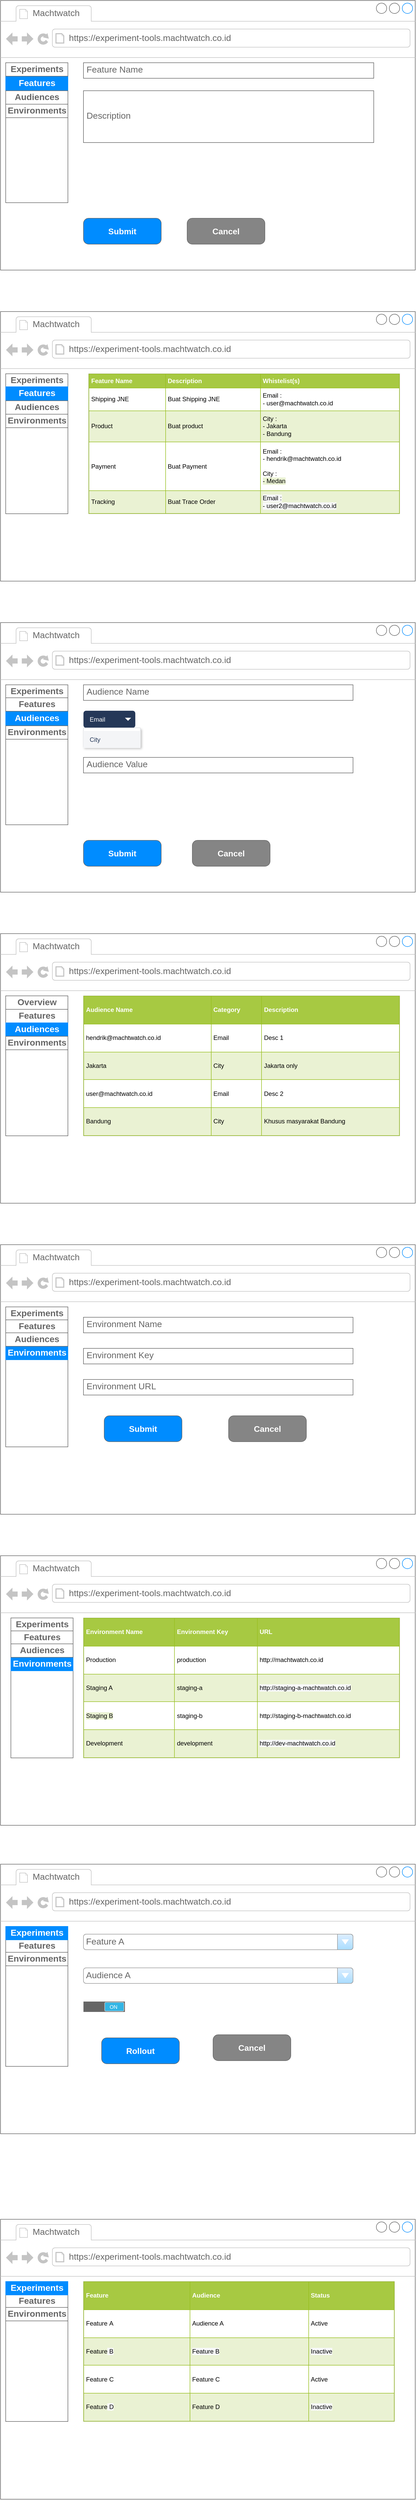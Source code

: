 <mxfile version="13.7.7" type="github">
  <diagram id="PQWDo7nC9QCLLltnluEH" name="Page-1">
    <mxGraphModel dx="1186" dy="645" grid="1" gridSize="10" guides="1" tooltips="1" connect="1" arrows="1" fold="1" page="1" pageScale="1" pageWidth="850" pageHeight="1100" math="0" shadow="0">
      <root>
        <mxCell id="0" />
        <mxCell id="1" parent="0" />
        <mxCell id="oOugs2KjSpueSudqjdDL-2" value="" style="strokeWidth=1;shadow=0;dashed=0;align=center;html=1;shape=mxgraph.mockup.containers.browserWindow;rSize=0;strokeColor=#666666;strokeColor2=#008cff;strokeColor3=#c4c4c4;mainText=,;recursiveResize=0;fillColor=#FFFFFF;" parent="1" vertex="1">
          <mxGeometry x="80" y="40" width="800" height="520" as="geometry" />
        </mxCell>
        <mxCell id="oOugs2KjSpueSudqjdDL-3" value="Machtwatch" style="strokeWidth=1;shadow=0;dashed=0;align=center;html=1;shape=mxgraph.mockup.containers.anchor;fontSize=17;fontColor=#666666;align=left;" parent="oOugs2KjSpueSudqjdDL-2" vertex="1">
          <mxGeometry x="60" y="12" width="110" height="26" as="geometry" />
        </mxCell>
        <mxCell id="oOugs2KjSpueSudqjdDL-4" value="https://experiment-tools.machtwatch.co.id" style="strokeWidth=1;shadow=0;dashed=0;align=center;html=1;shape=mxgraph.mockup.containers.anchor;rSize=0;fontSize=17;fontColor=#666666;align=left;" parent="oOugs2KjSpueSudqjdDL-2" vertex="1">
          <mxGeometry x="130" y="60" width="250" height="26" as="geometry" />
        </mxCell>
        <mxCell id="oOugs2KjSpueSudqjdDL-12" value="Feature Name" style="strokeWidth=1;shadow=0;dashed=0;align=center;html=1;shape=mxgraph.mockup.text.textBox;fontColor=#666666;align=left;fontSize=17;spacingLeft=4;spacingTop=-3;strokeColor=#666666;mainText=" parent="oOugs2KjSpueSudqjdDL-2" vertex="1">
          <mxGeometry x="160" y="120" width="560" height="30" as="geometry" />
        </mxCell>
        <mxCell id="oOugs2KjSpueSudqjdDL-13" value="" style="strokeWidth=1;shadow=0;dashed=0;align=center;html=1;shape=mxgraph.mockup.containers.rrect;rSize=0;strokeColor=#666666;" parent="oOugs2KjSpueSudqjdDL-2" vertex="1">
          <mxGeometry x="10" y="120" width="120" height="270" as="geometry" />
        </mxCell>
        <mxCell id="oOugs2KjSpueSudqjdDL-14" value="Overview" style="strokeColor=inherit;fillColor=inherit;gradientColor=inherit;strokeWidth=1;shadow=0;dashed=0;align=center;html=1;shape=mxgraph.mockup.containers.rrect;rSize=0;fontSize=17;fontColor=#666666;fontStyle=1;resizeWidth=1;" parent="oOugs2KjSpueSudqjdDL-13" vertex="1">
          <mxGeometry width="120" height="26" relative="1" as="geometry" />
        </mxCell>
        <mxCell id="oOugs2KjSpueSudqjdDL-15" value="Features" style="strokeColor=inherit;fillColor=inherit;gradientColor=inherit;strokeWidth=1;shadow=0;dashed=0;align=center;html=1;shape=mxgraph.mockup.containers.rrect;rSize=0;fontSize=17;fontColor=#666666;fontStyle=1;resizeWidth=1;" parent="oOugs2KjSpueSudqjdDL-13" vertex="1">
          <mxGeometry width="120" height="26" relative="1" as="geometry">
            <mxPoint y="26" as="offset" />
          </mxGeometry>
        </mxCell>
        <mxCell id="oOugs2KjSpueSudqjdDL-16" value="Audiences" style="strokeWidth=1;shadow=0;dashed=0;align=center;html=1;shape=mxgraph.mockup.containers.rrect;rSize=0;fontSize=17;fontColor=#ffffff;fontStyle=1;fillColor=#008cff;strokeColor=#008cff;resizeWidth=1;" parent="oOugs2KjSpueSudqjdDL-13" vertex="1">
          <mxGeometry width="120" height="26" relative="1" as="geometry">
            <mxPoint y="52" as="offset" />
          </mxGeometry>
        </mxCell>
        <mxCell id="oOugs2KjSpueSudqjdDL-17" value="" style="strokeColor=inherit;fillColor=inherit;gradientColor=inherit;strokeWidth=1;shadow=0;dashed=0;align=center;html=1;shape=mxgraph.mockup.containers.rrect;rSize=0;fontSize=17;fontColor=#666666;fontStyle=1;resizeWidth=1;" parent="oOugs2KjSpueSudqjdDL-13" vertex="1">
          <mxGeometry y="1" width="120" height="26" relative="1" as="geometry">
            <mxPoint y="-26" as="offset" />
          </mxGeometry>
        </mxCell>
        <mxCell id="oOugs2KjSpueSudqjdDL-18" value="" style="strokeWidth=1;shadow=0;dashed=0;align=center;html=1;shape=mxgraph.mockup.containers.rrect;rSize=0;strokeColor=#666666;" parent="oOugs2KjSpueSudqjdDL-13" vertex="1">
          <mxGeometry width="120" height="270" as="geometry" />
        </mxCell>
        <mxCell id="oOugs2KjSpueSudqjdDL-19" value="Experiments" style="strokeColor=inherit;fillColor=inherit;gradientColor=inherit;strokeWidth=1;shadow=0;dashed=0;align=center;html=1;shape=mxgraph.mockup.containers.rrect;rSize=0;fontSize=17;fontColor=#666666;fontStyle=1;resizeWidth=1;" parent="oOugs2KjSpueSudqjdDL-18" vertex="1">
          <mxGeometry width="120" height="26" relative="1" as="geometry" />
        </mxCell>
        <mxCell id="oOugs2KjSpueSudqjdDL-20" value="Audiences" style="strokeColor=inherit;fillColor=inherit;gradientColor=inherit;strokeWidth=1;shadow=0;dashed=0;align=center;html=1;shape=mxgraph.mockup.containers.rrect;rSize=0;fontSize=17;fontColor=#666666;fontStyle=1;resizeWidth=1;" parent="oOugs2KjSpueSudqjdDL-18" vertex="1">
          <mxGeometry width="120" height="26" relative="1" as="geometry">
            <mxPoint y="54" as="offset" />
          </mxGeometry>
        </mxCell>
        <mxCell id="oOugs2KjSpueSudqjdDL-21" value="Features" style="strokeWidth=1;shadow=0;dashed=0;align=center;html=1;shape=mxgraph.mockup.containers.rrect;rSize=0;fontSize=17;fontColor=#ffffff;fontStyle=1;fillColor=#008cff;strokeColor=#008cff;resizeWidth=1;" parent="oOugs2KjSpueSudqjdDL-18" vertex="1">
          <mxGeometry width="120" height="26" relative="1" as="geometry">
            <mxPoint y="27" as="offset" />
          </mxGeometry>
        </mxCell>
        <mxCell id="oOugs2KjSpueSudqjdDL-22" value="Environments" style="strokeColor=inherit;fillColor=inherit;gradientColor=inherit;strokeWidth=1;shadow=0;dashed=0;align=center;html=1;shape=mxgraph.mockup.containers.rrect;rSize=0;fontSize=17;fontColor=#666666;fontStyle=1;resizeWidth=1;" parent="oOugs2KjSpueSudqjdDL-18" vertex="1">
          <mxGeometry y="1" width="120" height="26" relative="1" as="geometry">
            <mxPoint y="-190" as="offset" />
          </mxGeometry>
        </mxCell>
        <mxCell id="oOugs2KjSpueSudqjdDL-26" value="Description" style="strokeWidth=1;shadow=0;dashed=0;align=center;html=1;shape=mxgraph.mockup.text.textBox;fontColor=#666666;align=left;fontSize=17;spacingLeft=4;spacingTop=-3;strokeColor=#666666;mainText=" parent="oOugs2KjSpueSudqjdDL-2" vertex="1">
          <mxGeometry x="160" y="174" width="560" height="100" as="geometry" />
        </mxCell>
        <mxCell id="oOugs2KjSpueSudqjdDL-31" value="" style="strokeWidth=1;shadow=0;dashed=0;align=center;html=1;shape=mxgraph.mockup.buttons.multiButton;fillColor=#008cff;strokeColor=#666666;mainText=;subText=;" parent="oOugs2KjSpueSudqjdDL-2" vertex="1">
          <mxGeometry x="160" y="420" width="150" height="50" as="geometry" />
        </mxCell>
        <mxCell id="oOugs2KjSpueSudqjdDL-32" value="Submit" style="strokeWidth=1;shadow=0;dashed=0;align=center;html=1;shape=mxgraph.mockup.anchor;fontSize=16;fontColor=#ffffff;fontStyle=1;whiteSpace=wrap;" parent="oOugs2KjSpueSudqjdDL-31" vertex="1">
          <mxGeometry width="150" height="50" as="geometry" />
        </mxCell>
        <mxCell id="oOugs2KjSpueSudqjdDL-34" value="" style="strokeWidth=1;shadow=0;dashed=0;align=center;html=1;shape=mxgraph.mockup.buttons.multiButton;fillColor=#858585;strokeColor=#666666;mainText=;subText=;" parent="oOugs2KjSpueSudqjdDL-2" vertex="1">
          <mxGeometry x="360" y="420" width="150" height="50" as="geometry" />
        </mxCell>
        <mxCell id="oOugs2KjSpueSudqjdDL-35" value="Cancel" style="strokeWidth=1;shadow=0;dashed=0;align=center;html=1;shape=mxgraph.mockup.anchor;fontSize=16;fontColor=#ffffff;fontStyle=1;whiteSpace=wrap;" parent="oOugs2KjSpueSudqjdDL-34" vertex="1">
          <mxGeometry width="150" height="50" as="geometry" />
        </mxCell>
        <mxCell id="obT5BtHzNgxtlvuNU1k0-1" value="" style="strokeWidth=1;shadow=0;dashed=0;align=center;html=1;shape=mxgraph.mockup.containers.browserWindow;rSize=0;strokeColor=#666666;strokeColor2=#008cff;strokeColor3=#c4c4c4;mainText=,;recursiveResize=0;fillColor=#FFFFFF;" parent="1" vertex="1">
          <mxGeometry x="80" y="1240" width="800" height="520" as="geometry" />
        </mxCell>
        <mxCell id="obT5BtHzNgxtlvuNU1k0-2" value="Machtwatch" style="strokeWidth=1;shadow=0;dashed=0;align=center;html=1;shape=mxgraph.mockup.containers.anchor;fontSize=17;fontColor=#666666;align=left;" parent="obT5BtHzNgxtlvuNU1k0-1" vertex="1">
          <mxGeometry x="60" y="12" width="110" height="26" as="geometry" />
        </mxCell>
        <mxCell id="obT5BtHzNgxtlvuNU1k0-3" value="https://experiment-tools.machtwatch.co.id" style="strokeWidth=1;shadow=0;dashed=0;align=center;html=1;shape=mxgraph.mockup.containers.anchor;rSize=0;fontSize=17;fontColor=#666666;align=left;" parent="obT5BtHzNgxtlvuNU1k0-1" vertex="1">
          <mxGeometry x="130" y="60" width="250" height="26" as="geometry" />
        </mxCell>
        <mxCell id="obT5BtHzNgxtlvuNU1k0-4" value="Audience Name" style="strokeWidth=1;shadow=0;dashed=0;align=center;html=1;shape=mxgraph.mockup.text.textBox;fontColor=#666666;align=left;fontSize=17;spacingLeft=4;spacingTop=-3;strokeColor=#666666;mainText=" parent="obT5BtHzNgxtlvuNU1k0-1" vertex="1">
          <mxGeometry x="160" y="120" width="520" height="30" as="geometry" />
        </mxCell>
        <mxCell id="obT5BtHzNgxtlvuNU1k0-5" value="" style="strokeWidth=1;shadow=0;dashed=0;align=center;html=1;shape=mxgraph.mockup.containers.rrect;rSize=0;strokeColor=#666666;" parent="obT5BtHzNgxtlvuNU1k0-1" vertex="1">
          <mxGeometry x="10" y="120" width="120" height="270" as="geometry" />
        </mxCell>
        <mxCell id="obT5BtHzNgxtlvuNU1k0-6" value="Overview" style="strokeColor=inherit;fillColor=inherit;gradientColor=inherit;strokeWidth=1;shadow=0;dashed=0;align=center;html=1;shape=mxgraph.mockup.containers.rrect;rSize=0;fontSize=17;fontColor=#666666;fontStyle=1;resizeWidth=1;" parent="obT5BtHzNgxtlvuNU1k0-5" vertex="1">
          <mxGeometry width="120.0" height="26" relative="1" as="geometry" />
        </mxCell>
        <mxCell id="obT5BtHzNgxtlvuNU1k0-7" value="Features" style="strokeColor=inherit;fillColor=inherit;gradientColor=inherit;strokeWidth=1;shadow=0;dashed=0;align=center;html=1;shape=mxgraph.mockup.containers.rrect;rSize=0;fontSize=17;fontColor=#666666;fontStyle=1;resizeWidth=1;" parent="obT5BtHzNgxtlvuNU1k0-5" vertex="1">
          <mxGeometry width="120.0" height="26" relative="1" as="geometry">
            <mxPoint y="26" as="offset" />
          </mxGeometry>
        </mxCell>
        <mxCell id="obT5BtHzNgxtlvuNU1k0-8" value="Audiences" style="strokeWidth=1;shadow=0;dashed=0;align=center;html=1;shape=mxgraph.mockup.containers.rrect;rSize=0;fontSize=17;fontColor=#ffffff;fontStyle=1;fillColor=#008cff;strokeColor=#008cff;resizeWidth=1;" parent="obT5BtHzNgxtlvuNU1k0-5" vertex="1">
          <mxGeometry width="120.0" height="26" relative="1" as="geometry">
            <mxPoint y="52" as="offset" />
          </mxGeometry>
        </mxCell>
        <mxCell id="obT5BtHzNgxtlvuNU1k0-9" value="" style="strokeColor=inherit;fillColor=inherit;gradientColor=inherit;strokeWidth=1;shadow=0;dashed=0;align=center;html=1;shape=mxgraph.mockup.containers.rrect;rSize=0;fontSize=17;fontColor=#666666;fontStyle=1;resizeWidth=1;" parent="obT5BtHzNgxtlvuNU1k0-5" vertex="1">
          <mxGeometry y="1" width="120.0" height="26" relative="1" as="geometry">
            <mxPoint y="-26" as="offset" />
          </mxGeometry>
        </mxCell>
        <mxCell id="obT5BtHzNgxtlvuNU1k0-10" value="" style="strokeWidth=1;shadow=0;dashed=0;align=center;html=1;shape=mxgraph.mockup.containers.rrect;rSize=0;strokeColor=#666666;" parent="obT5BtHzNgxtlvuNU1k0-5" vertex="1">
          <mxGeometry width="120.0" height="270" as="geometry" />
        </mxCell>
        <mxCell id="obT5BtHzNgxtlvuNU1k0-11" value="Experiments" style="strokeColor=inherit;fillColor=inherit;gradientColor=inherit;strokeWidth=1;shadow=0;dashed=0;align=center;html=1;shape=mxgraph.mockup.containers.rrect;rSize=0;fontSize=17;fontColor=#666666;fontStyle=1;resizeWidth=1;" parent="obT5BtHzNgxtlvuNU1k0-10" vertex="1">
          <mxGeometry width="120.0" height="26" relative="1" as="geometry" />
        </mxCell>
        <mxCell id="obT5BtHzNgxtlvuNU1k0-12" value="Features" style="strokeColor=inherit;fillColor=inherit;gradientColor=inherit;strokeWidth=1;shadow=0;dashed=0;align=center;html=1;shape=mxgraph.mockup.containers.rrect;rSize=0;fontSize=17;fontColor=#666666;fontStyle=1;resizeWidth=1;" parent="obT5BtHzNgxtlvuNU1k0-10" vertex="1">
          <mxGeometry width="120.0" height="26" relative="1" as="geometry">
            <mxPoint y="25" as="offset" />
          </mxGeometry>
        </mxCell>
        <mxCell id="obT5BtHzNgxtlvuNU1k0-13" value="Audiences" style="strokeWidth=1;shadow=0;dashed=0;align=center;html=1;shape=mxgraph.mockup.containers.rrect;rSize=0;fontSize=17;fontColor=#ffffff;fontStyle=1;fillColor=#008cff;strokeColor=#008cff;resizeWidth=1;" parent="obT5BtHzNgxtlvuNU1k0-10" vertex="1">
          <mxGeometry width="120.0" height="26" relative="1" as="geometry">
            <mxPoint y="52" as="offset" />
          </mxGeometry>
        </mxCell>
        <mxCell id="FoJ2_l7O5cr_eaEVLRB9-52" value="Environments" style="strokeColor=inherit;fillColor=inherit;gradientColor=inherit;strokeWidth=1;shadow=0;dashed=0;align=center;html=1;shape=mxgraph.mockup.containers.rrect;rSize=0;fontSize=17;fontColor=#666666;fontStyle=1;resizeWidth=1;" vertex="1" parent="obT5BtHzNgxtlvuNU1k0-10">
          <mxGeometry y="79" width="120" height="26" as="geometry" />
        </mxCell>
        <mxCell id="obT5BtHzNgxtlvuNU1k0-20" value="" style="strokeWidth=1;shadow=0;dashed=0;align=center;html=1;shape=mxgraph.mockup.buttons.multiButton;fillColor=#008cff;strokeColor=#666666;mainText=;subText=;" parent="obT5BtHzNgxtlvuNU1k0-1" vertex="1">
          <mxGeometry x="160" y="420" width="150" height="50" as="geometry" />
        </mxCell>
        <mxCell id="obT5BtHzNgxtlvuNU1k0-21" value="Submit" style="strokeWidth=1;shadow=0;dashed=0;align=center;html=1;shape=mxgraph.mockup.anchor;fontSize=16;fontColor=#ffffff;fontStyle=1;whiteSpace=wrap;" parent="obT5BtHzNgxtlvuNU1k0-20" vertex="1">
          <mxGeometry width="150" height="50" as="geometry" />
        </mxCell>
        <mxCell id="obT5BtHzNgxtlvuNU1k0-22" value="" style="strokeWidth=1;shadow=0;dashed=0;align=center;html=1;shape=mxgraph.mockup.buttons.multiButton;fillColor=#858585;strokeColor=#666666;mainText=;subText=;" parent="obT5BtHzNgxtlvuNU1k0-1" vertex="1">
          <mxGeometry x="370" y="420" width="150" height="50" as="geometry" />
        </mxCell>
        <mxCell id="obT5BtHzNgxtlvuNU1k0-23" value="Cancel" style="strokeWidth=1;shadow=0;dashed=0;align=center;html=1;shape=mxgraph.mockup.anchor;fontSize=16;fontColor=#ffffff;fontStyle=1;whiteSpace=wrap;" parent="obT5BtHzNgxtlvuNU1k0-22" vertex="1">
          <mxGeometry width="150" height="50" as="geometry" />
        </mxCell>
        <mxCell id="obT5BtHzNgxtlvuNU1k0-66" value="Email" style="rounded=1;fillColor=#253858;strokeColor=none;html=1;fontColor=#ffffff;align=left;fontSize=12;spacingLeft=10" parent="obT5BtHzNgxtlvuNU1k0-1" vertex="1">
          <mxGeometry x="160" y="170" width="100" height="33" as="geometry" />
        </mxCell>
        <mxCell id="obT5BtHzNgxtlvuNU1k0-67" value="" style="shape=triangle;direction=south;fillColor=#ffffff;strokeColor=none;html=1" parent="obT5BtHzNgxtlvuNU1k0-66" vertex="1">
          <mxGeometry x="1" y="0.5" width="12" height="6" relative="1" as="geometry">
            <mxPoint x="-20" y="-3" as="offset" />
          </mxGeometry>
        </mxCell>
        <mxCell id="obT5BtHzNgxtlvuNU1k0-68" value="" style="rounded=1;fillColor=#ffffff;strokeColor=#DFE1E5;shadow=1;html=1;arcSize=4" parent="obT5BtHzNgxtlvuNU1k0-1" vertex="1">
          <mxGeometry x="160" y="203" width="110" height="37" as="geometry" />
        </mxCell>
        <mxCell id="obT5BtHzNgxtlvuNU1k0-69" value="City" style="rounded=0;fillColor=#F4F5F7;strokeColor=none;shadow=0;html=1;align=left;fontSize=12;spacingLeft=10;fontColor=#253858;resizeWidth=1" parent="obT5BtHzNgxtlvuNU1k0-68" vertex="1">
          <mxGeometry width="110" height="33" relative="1" as="geometry">
            <mxPoint y="6" as="offset" />
          </mxGeometry>
        </mxCell>
        <mxCell id="FoJ2_l7O5cr_eaEVLRB9-184" value="Audience Value" style="strokeWidth=1;shadow=0;dashed=0;align=center;html=1;shape=mxgraph.mockup.text.textBox;fontColor=#666666;align=left;fontSize=17;spacingLeft=4;spacingTop=-3;strokeColor=#666666;mainText=" vertex="1" parent="obT5BtHzNgxtlvuNU1k0-1">
          <mxGeometry x="160" y="260" width="520" height="30" as="geometry" />
        </mxCell>
        <mxCell id="obT5BtHzNgxtlvuNU1k0-25" value="" style="strokeWidth=1;shadow=0;dashed=0;align=center;html=1;shape=mxgraph.mockup.containers.browserWindow;rSize=0;strokeColor=#666666;strokeColor2=#008cff;strokeColor3=#c4c4c4;mainText=,;recursiveResize=0;fillColor=#FFFFFF;" parent="1" vertex="1">
          <mxGeometry x="80" y="640" width="800" height="520" as="geometry" />
        </mxCell>
        <mxCell id="obT5BtHzNgxtlvuNU1k0-26" value="Machtwatch" style="strokeWidth=1;shadow=0;dashed=0;align=center;html=1;shape=mxgraph.mockup.containers.anchor;fontSize=17;fontColor=#666666;align=left;" parent="obT5BtHzNgxtlvuNU1k0-25" vertex="1">
          <mxGeometry x="60" y="12" width="110" height="26" as="geometry" />
        </mxCell>
        <mxCell id="obT5BtHzNgxtlvuNU1k0-27" value="https://experiment-tools.machtwatch.co.id" style="strokeWidth=1;shadow=0;dashed=0;align=center;html=1;shape=mxgraph.mockup.containers.anchor;rSize=0;fontSize=17;fontColor=#666666;align=left;" parent="obT5BtHzNgxtlvuNU1k0-25" vertex="1">
          <mxGeometry x="130" y="60" width="250" height="26" as="geometry" />
        </mxCell>
        <mxCell id="obT5BtHzNgxtlvuNU1k0-29" value="" style="strokeWidth=1;shadow=0;dashed=0;align=center;html=1;shape=mxgraph.mockup.containers.rrect;rSize=0;strokeColor=#666666;" parent="obT5BtHzNgxtlvuNU1k0-25" vertex="1">
          <mxGeometry x="10" y="120" width="120" height="270" as="geometry" />
        </mxCell>
        <mxCell id="obT5BtHzNgxtlvuNU1k0-30" value="Overview" style="strokeColor=inherit;fillColor=inherit;gradientColor=inherit;strokeWidth=1;shadow=0;dashed=0;align=center;html=1;shape=mxgraph.mockup.containers.rrect;rSize=0;fontSize=17;fontColor=#666666;fontStyle=1;resizeWidth=1;" parent="obT5BtHzNgxtlvuNU1k0-29" vertex="1">
          <mxGeometry width="120" height="26" relative="1" as="geometry" />
        </mxCell>
        <mxCell id="obT5BtHzNgxtlvuNU1k0-31" value="Features" style="strokeColor=inherit;fillColor=inherit;gradientColor=inherit;strokeWidth=1;shadow=0;dashed=0;align=center;html=1;shape=mxgraph.mockup.containers.rrect;rSize=0;fontSize=17;fontColor=#666666;fontStyle=1;resizeWidth=1;" parent="obT5BtHzNgxtlvuNU1k0-29" vertex="1">
          <mxGeometry width="120" height="26" relative="1" as="geometry">
            <mxPoint y="26" as="offset" />
          </mxGeometry>
        </mxCell>
        <mxCell id="obT5BtHzNgxtlvuNU1k0-32" value="Audiences" style="strokeWidth=1;shadow=0;dashed=0;align=center;html=1;shape=mxgraph.mockup.containers.rrect;rSize=0;fontSize=17;fontColor=#ffffff;fontStyle=1;fillColor=#008cff;strokeColor=#008cff;resizeWidth=1;" parent="obT5BtHzNgxtlvuNU1k0-29" vertex="1">
          <mxGeometry width="120" height="26" relative="1" as="geometry">
            <mxPoint y="52" as="offset" />
          </mxGeometry>
        </mxCell>
        <mxCell id="obT5BtHzNgxtlvuNU1k0-33" value="" style="strokeColor=inherit;fillColor=inherit;gradientColor=inherit;strokeWidth=1;shadow=0;dashed=0;align=center;html=1;shape=mxgraph.mockup.containers.rrect;rSize=0;fontSize=17;fontColor=#666666;fontStyle=1;resizeWidth=1;" parent="obT5BtHzNgxtlvuNU1k0-29" vertex="1">
          <mxGeometry y="1" width="120" height="26" relative="1" as="geometry">
            <mxPoint y="-26" as="offset" />
          </mxGeometry>
        </mxCell>
        <mxCell id="obT5BtHzNgxtlvuNU1k0-34" value="" style="strokeWidth=1;shadow=0;dashed=0;align=center;html=1;shape=mxgraph.mockup.containers.rrect;rSize=0;strokeColor=#666666;" parent="obT5BtHzNgxtlvuNU1k0-29" vertex="1">
          <mxGeometry width="120" height="270" as="geometry" />
        </mxCell>
        <mxCell id="obT5BtHzNgxtlvuNU1k0-35" value="Experiments" style="strokeColor=inherit;fillColor=inherit;gradientColor=inherit;strokeWidth=1;shadow=0;dashed=0;align=center;html=1;shape=mxgraph.mockup.containers.rrect;rSize=0;fontSize=17;fontColor=#666666;fontStyle=1;resizeWidth=1;" parent="obT5BtHzNgxtlvuNU1k0-34" vertex="1">
          <mxGeometry width="120" height="26" relative="1" as="geometry" />
        </mxCell>
        <mxCell id="obT5BtHzNgxtlvuNU1k0-36" value="Audiences" style="strokeColor=inherit;fillColor=inherit;gradientColor=inherit;strokeWidth=1;shadow=0;dashed=0;align=center;html=1;shape=mxgraph.mockup.containers.rrect;rSize=0;fontSize=17;fontColor=#666666;fontStyle=1;resizeWidth=1;" parent="obT5BtHzNgxtlvuNU1k0-34" vertex="1">
          <mxGeometry width="120" height="26" relative="1" as="geometry">
            <mxPoint y="52" as="offset" />
          </mxGeometry>
        </mxCell>
        <mxCell id="obT5BtHzNgxtlvuNU1k0-37" value="Features" style="strokeWidth=1;shadow=0;dashed=0;align=center;html=1;shape=mxgraph.mockup.containers.rrect;rSize=0;fontSize=17;fontColor=#ffffff;fontStyle=1;fillColor=#008cff;strokeColor=#008cff;resizeWidth=1;" parent="obT5BtHzNgxtlvuNU1k0-34" vertex="1">
          <mxGeometry width="120" height="26" relative="1" as="geometry">
            <mxPoint y="25" as="offset" />
          </mxGeometry>
        </mxCell>
        <mxCell id="FoJ2_l7O5cr_eaEVLRB9-21" value="Environments" style="strokeColor=inherit;fillColor=inherit;gradientColor=inherit;strokeWidth=1;shadow=0;dashed=0;align=center;html=1;shape=mxgraph.mockup.containers.rrect;rSize=0;fontSize=17;fontColor=#666666;fontStyle=1;resizeWidth=1;" vertex="1" parent="obT5BtHzNgxtlvuNU1k0-34">
          <mxGeometry y="78" width="120" height="26" as="geometry" />
        </mxCell>
        <mxCell id="obT5BtHzNgxtlvuNU1k0-49" value="&lt;table border=&quot;1&quot; width=&quot;100%&quot; cellpadding=&quot;4&quot; style=&quot;width: 100% ; height: 100% ; border-collapse: collapse&quot;&gt;&lt;tbody&gt;&lt;tr style=&quot;background-color: #a7c942 ; color: #ffffff ; border: 1px solid #98bf21&quot;&gt;&lt;th align=&quot;left&quot;&gt;Feature Name&lt;/th&gt;&lt;th align=&quot;left&quot;&gt;Description&lt;/th&gt;&lt;th align=&quot;left&quot;&gt;Whistelist(s)&amp;nbsp;&lt;/th&gt;&lt;/tr&gt;&lt;tr style=&quot;border: 1px solid #98bf21&quot;&gt;&lt;td&gt;Shipping JNE&lt;/td&gt;&lt;td&gt;Buat Shipping JNE&lt;/td&gt;&lt;td&gt;Email :&lt;br&gt;- user@machtwatch.co.id&lt;/td&gt;&lt;/tr&gt;&lt;tr style=&quot;background-color: #eaf2d3 ; border: 1px solid #98bf21&quot;&gt;&lt;td&gt;Product&lt;/td&gt;&lt;td&gt;Buat product&lt;/td&gt;&lt;td&gt;City :&lt;br&gt;- Jakarta&lt;br&gt;- Bandung&lt;/td&gt;&lt;/tr&gt;&lt;tr style=&quot;border: 1px solid #98bf21&quot;&gt;&lt;td&gt;Payment&lt;/td&gt;&lt;td&gt;Buat Payment&lt;/td&gt;&lt;td&gt;Email :&lt;br&gt;- hendrik@machtwatch.co.id&lt;br&gt;&lt;br&gt;City :&lt;br style=&quot;background-color: rgb(234 , 242 , 211)&quot;&gt;&lt;span style=&quot;background-color: rgb(234 , 242 , 211)&quot;&gt;- Medan&lt;/span&gt;&lt;br&gt;&lt;/td&gt;&lt;/tr&gt;&lt;tr style=&quot;background-color: #eaf2d3 ; border: 1px solid #98bf21&quot;&gt;&lt;td&gt;Tracking&lt;/td&gt;&lt;td&gt;Buat Trace Order&lt;/td&gt;&lt;td&gt;&lt;span style=&quot;background-color: rgb(248 , 249 , 250)&quot;&gt;Email :&lt;/span&gt;&lt;br style=&quot;background-color: rgb(248 , 249 , 250)&quot;&gt;&lt;span style=&quot;background-color: rgb(248 , 249 , 250)&quot;&gt;- user2@machtwatch.co.id&lt;/span&gt;&lt;br&gt;&lt;/td&gt;&lt;/tr&gt;&lt;/tbody&gt;&lt;/table&gt;" style="text;html=1;strokeColor=#c0c0c0;fillColor=#ffffff;overflow=fill;rounded=0;" parent="obT5BtHzNgxtlvuNU1k0-25" vertex="1">
          <mxGeometry x="170" y="120" width="600" height="270" as="geometry" />
        </mxCell>
        <mxCell id="obT5BtHzNgxtlvuNU1k0-51" value="" style="strokeWidth=1;shadow=0;dashed=0;align=center;html=1;shape=mxgraph.mockup.containers.browserWindow;rSize=0;strokeColor=#666666;strokeColor2=#008cff;strokeColor3=#c4c4c4;mainText=,;recursiveResize=0;fillColor=#FFFFFF;" parent="1" vertex="1">
          <mxGeometry x="80" y="1840" width="800" height="520" as="geometry" />
        </mxCell>
        <mxCell id="obT5BtHzNgxtlvuNU1k0-52" value="Machtwatch" style="strokeWidth=1;shadow=0;dashed=0;align=center;html=1;shape=mxgraph.mockup.containers.anchor;fontSize=17;fontColor=#666666;align=left;" parent="obT5BtHzNgxtlvuNU1k0-51" vertex="1">
          <mxGeometry x="60" y="12" width="110" height="26" as="geometry" />
        </mxCell>
        <mxCell id="obT5BtHzNgxtlvuNU1k0-53" value="https://experiment-tools.machtwatch.co.id" style="strokeWidth=1;shadow=0;dashed=0;align=center;html=1;shape=mxgraph.mockup.containers.anchor;rSize=0;fontSize=17;fontColor=#666666;align=left;" parent="obT5BtHzNgxtlvuNU1k0-51" vertex="1">
          <mxGeometry x="130" y="60" width="250" height="26" as="geometry" />
        </mxCell>
        <mxCell id="obT5BtHzNgxtlvuNU1k0-54" value="" style="strokeWidth=1;shadow=0;dashed=0;align=center;html=1;shape=mxgraph.mockup.containers.rrect;rSize=0;strokeColor=#666666;" parent="obT5BtHzNgxtlvuNU1k0-51" vertex="1">
          <mxGeometry x="10" y="120" width="120" height="270" as="geometry" />
        </mxCell>
        <mxCell id="obT5BtHzNgxtlvuNU1k0-55" value="Overview" style="strokeColor=inherit;fillColor=inherit;gradientColor=inherit;strokeWidth=1;shadow=0;dashed=0;align=center;html=1;shape=mxgraph.mockup.containers.rrect;rSize=0;fontSize=17;fontColor=#666666;fontStyle=1;resizeWidth=1;" parent="obT5BtHzNgxtlvuNU1k0-54" vertex="1">
          <mxGeometry width="120" height="26" relative="1" as="geometry" />
        </mxCell>
        <mxCell id="obT5BtHzNgxtlvuNU1k0-56" value="Features" style="strokeColor=inherit;fillColor=inherit;gradientColor=inherit;strokeWidth=1;shadow=0;dashed=0;align=center;html=1;shape=mxgraph.mockup.containers.rrect;rSize=0;fontSize=17;fontColor=#666666;fontStyle=1;resizeWidth=1;" parent="obT5BtHzNgxtlvuNU1k0-54" vertex="1">
          <mxGeometry width="120" height="26" relative="1" as="geometry">
            <mxPoint y="26" as="offset" />
          </mxGeometry>
        </mxCell>
        <mxCell id="obT5BtHzNgxtlvuNU1k0-57" value="Audiences" style="strokeWidth=1;shadow=0;dashed=0;align=center;html=1;shape=mxgraph.mockup.containers.rrect;rSize=0;fontSize=17;fontColor=#ffffff;fontStyle=1;fillColor=#008cff;strokeColor=#008cff;resizeWidth=1;" parent="obT5BtHzNgxtlvuNU1k0-54" vertex="1">
          <mxGeometry width="120" height="26" relative="1" as="geometry">
            <mxPoint y="52" as="offset" />
          </mxGeometry>
        </mxCell>
        <mxCell id="obT5BtHzNgxtlvuNU1k0-58" value="" style="strokeColor=inherit;fillColor=inherit;gradientColor=inherit;strokeWidth=1;shadow=0;dashed=0;align=center;html=1;shape=mxgraph.mockup.containers.rrect;rSize=0;fontSize=17;fontColor=#666666;fontStyle=1;resizeWidth=1;" parent="obT5BtHzNgxtlvuNU1k0-54" vertex="1">
          <mxGeometry y="1" width="120" height="26" relative="1" as="geometry">
            <mxPoint y="-26" as="offset" />
          </mxGeometry>
        </mxCell>
        <mxCell id="obT5BtHzNgxtlvuNU1k0-59" value="" style="strokeWidth=1;shadow=0;dashed=0;align=center;html=1;shape=mxgraph.mockup.containers.rrect;rSize=0;strokeColor=#666666;" parent="obT5BtHzNgxtlvuNU1k0-54" vertex="1">
          <mxGeometry width="120" height="270" as="geometry" />
        </mxCell>
        <mxCell id="obT5BtHzNgxtlvuNU1k0-60" value="Overview" style="strokeColor=inherit;fillColor=inherit;gradientColor=inherit;strokeWidth=1;shadow=0;dashed=0;align=center;html=1;shape=mxgraph.mockup.containers.rrect;rSize=0;fontSize=17;fontColor=#666666;fontStyle=1;resizeWidth=1;" parent="obT5BtHzNgxtlvuNU1k0-59" vertex="1">
          <mxGeometry width="120" height="26" relative="1" as="geometry" />
        </mxCell>
        <mxCell id="obT5BtHzNgxtlvuNU1k0-61" value="Features" style="strokeColor=inherit;fillColor=inherit;gradientColor=inherit;strokeWidth=1;shadow=0;dashed=0;align=center;html=1;shape=mxgraph.mockup.containers.rrect;rSize=0;fontSize=17;fontColor=#666666;fontStyle=1;resizeWidth=1;" parent="obT5BtHzNgxtlvuNU1k0-59" vertex="1">
          <mxGeometry width="120" height="26" relative="1" as="geometry">
            <mxPoint y="26" as="offset" />
          </mxGeometry>
        </mxCell>
        <mxCell id="obT5BtHzNgxtlvuNU1k0-62" value="Audiences" style="strokeWidth=1;shadow=0;dashed=0;align=center;html=1;shape=mxgraph.mockup.containers.rrect;rSize=0;fontSize=17;fontColor=#ffffff;fontStyle=1;fillColor=#008cff;strokeColor=#008cff;resizeWidth=1;" parent="obT5BtHzNgxtlvuNU1k0-59" vertex="1">
          <mxGeometry width="120" height="26" relative="1" as="geometry">
            <mxPoint y="52" as="offset" />
          </mxGeometry>
        </mxCell>
        <mxCell id="obT5BtHzNgxtlvuNU1k0-63" value="Environments" style="strokeColor=inherit;fillColor=inherit;gradientColor=inherit;strokeWidth=1;shadow=0;dashed=0;align=center;html=1;shape=mxgraph.mockup.containers.rrect;rSize=0;fontSize=17;fontColor=#666666;fontStyle=1;resizeWidth=1;" parent="obT5BtHzNgxtlvuNU1k0-59" vertex="1">
          <mxGeometry y="1" width="120" height="26" relative="1" as="geometry">
            <mxPoint y="-192" as="offset" />
          </mxGeometry>
        </mxCell>
        <mxCell id="obT5BtHzNgxtlvuNU1k0-64" value="&lt;table border=&quot;1&quot; width=&quot;100%&quot; cellpadding=&quot;4&quot; style=&quot;width: 100% ; height: 100% ; border-collapse: collapse&quot;&gt;&lt;tbody&gt;&lt;tr style=&quot;background-color: #a7c942 ; color: #ffffff ; border: 1px solid #98bf21&quot;&gt;&lt;th align=&quot;left&quot;&gt;Audience Name&lt;/th&gt;&lt;th align=&quot;left&quot;&gt;Category&lt;/th&gt;&lt;th align=&quot;left&quot;&gt;Description&amp;nbsp;&lt;/th&gt;&lt;/tr&gt;&lt;tr style=&quot;border: 1px solid #98bf21&quot;&gt;&lt;td&gt;hendrik@machtwatch.co.id&lt;/td&gt;&lt;td&gt;Email&lt;/td&gt;&lt;td&gt;Desc 1&lt;/td&gt;&lt;/tr&gt;&lt;tr style=&quot;background-color: #eaf2d3 ; border: 1px solid #98bf21&quot;&gt;&lt;td&gt;Jakarta&lt;/td&gt;&lt;td&gt;City&lt;/td&gt;&lt;td&gt;Jakarta only&lt;/td&gt;&lt;/tr&gt;&lt;tr style=&quot;border: 1px solid #98bf21&quot;&gt;&lt;td&gt;user@machtwatch.co.id&lt;br&gt;&lt;/td&gt;&lt;td&gt;Email&lt;/td&gt;&lt;td&gt;Desc 2&lt;/td&gt;&lt;/tr&gt;&lt;tr style=&quot;background-color: #eaf2d3 ; border: 1px solid #98bf21&quot;&gt;&lt;td&gt;Bandung&lt;/td&gt;&lt;td&gt;City&lt;/td&gt;&lt;td&gt;Khusus masyarakat Bandung&lt;/td&gt;&lt;/tr&gt;&lt;/tbody&gt;&lt;/table&gt;" style="text;html=1;strokeColor=#c0c0c0;fillColor=#ffffff;overflow=fill;rounded=0;" parent="obT5BtHzNgxtlvuNU1k0-51" vertex="1">
          <mxGeometry x="160" y="120" width="610" height="270" as="geometry" />
        </mxCell>
        <mxCell id="FoJ2_l7O5cr_eaEVLRB9-53" value="" style="strokeWidth=1;shadow=0;dashed=0;align=center;html=1;shape=mxgraph.mockup.containers.browserWindow;rSize=0;strokeColor=#666666;strokeColor2=#008cff;strokeColor3=#c4c4c4;mainText=,;recursiveResize=0;fillColor=#FFFFFF;" vertex="1" parent="1">
          <mxGeometry x="80" y="2440" width="800" height="520" as="geometry" />
        </mxCell>
        <mxCell id="FoJ2_l7O5cr_eaEVLRB9-54" value="Machtwatch" style="strokeWidth=1;shadow=0;dashed=0;align=center;html=1;shape=mxgraph.mockup.containers.anchor;fontSize=17;fontColor=#666666;align=left;" vertex="1" parent="FoJ2_l7O5cr_eaEVLRB9-53">
          <mxGeometry x="60" y="12" width="110" height="26" as="geometry" />
        </mxCell>
        <mxCell id="FoJ2_l7O5cr_eaEVLRB9-55" value="https://experiment-tools.machtwatch.co.id" style="strokeWidth=1;shadow=0;dashed=0;align=center;html=1;shape=mxgraph.mockup.containers.anchor;rSize=0;fontSize=17;fontColor=#666666;align=left;" vertex="1" parent="FoJ2_l7O5cr_eaEVLRB9-53">
          <mxGeometry x="130" y="60" width="250" height="26" as="geometry" />
        </mxCell>
        <mxCell id="FoJ2_l7O5cr_eaEVLRB9-56" value="Environment Name" style="strokeWidth=1;shadow=0;dashed=0;align=center;html=1;shape=mxgraph.mockup.text.textBox;fontColor=#666666;align=left;fontSize=17;spacingLeft=4;spacingTop=-3;strokeColor=#666666;mainText=" vertex="1" parent="FoJ2_l7O5cr_eaEVLRB9-53">
          <mxGeometry x="160" y="140" width="520" height="30" as="geometry" />
        </mxCell>
        <mxCell id="FoJ2_l7O5cr_eaEVLRB9-57" value="" style="strokeWidth=1;shadow=0;dashed=0;align=center;html=1;shape=mxgraph.mockup.containers.rrect;rSize=0;strokeColor=#666666;" vertex="1" parent="FoJ2_l7O5cr_eaEVLRB9-53">
          <mxGeometry x="10" y="120" width="120" height="270" as="geometry" />
        </mxCell>
        <mxCell id="FoJ2_l7O5cr_eaEVLRB9-58" value="Overview" style="strokeColor=inherit;fillColor=inherit;gradientColor=inherit;strokeWidth=1;shadow=0;dashed=0;align=center;html=1;shape=mxgraph.mockup.containers.rrect;rSize=0;fontSize=17;fontColor=#666666;fontStyle=1;resizeWidth=1;" vertex="1" parent="FoJ2_l7O5cr_eaEVLRB9-57">
          <mxGeometry width="120.0" height="26" relative="1" as="geometry" />
        </mxCell>
        <mxCell id="FoJ2_l7O5cr_eaEVLRB9-59" value="Features" style="strokeColor=inherit;fillColor=inherit;gradientColor=inherit;strokeWidth=1;shadow=0;dashed=0;align=center;html=1;shape=mxgraph.mockup.containers.rrect;rSize=0;fontSize=17;fontColor=#666666;fontStyle=1;resizeWidth=1;" vertex="1" parent="FoJ2_l7O5cr_eaEVLRB9-57">
          <mxGeometry width="120.0" height="26" relative="1" as="geometry">
            <mxPoint y="26" as="offset" />
          </mxGeometry>
        </mxCell>
        <mxCell id="FoJ2_l7O5cr_eaEVLRB9-60" value="Audiences" style="strokeWidth=1;shadow=0;dashed=0;align=center;html=1;shape=mxgraph.mockup.containers.rrect;rSize=0;fontSize=17;fontColor=#ffffff;fontStyle=1;fillColor=#008cff;strokeColor=#008cff;resizeWidth=1;" vertex="1" parent="FoJ2_l7O5cr_eaEVLRB9-57">
          <mxGeometry width="120.0" height="26" relative="1" as="geometry">
            <mxPoint y="52" as="offset" />
          </mxGeometry>
        </mxCell>
        <mxCell id="FoJ2_l7O5cr_eaEVLRB9-61" value="" style="strokeColor=inherit;fillColor=inherit;gradientColor=inherit;strokeWidth=1;shadow=0;dashed=0;align=center;html=1;shape=mxgraph.mockup.containers.rrect;rSize=0;fontSize=17;fontColor=#666666;fontStyle=1;resizeWidth=1;" vertex="1" parent="FoJ2_l7O5cr_eaEVLRB9-57">
          <mxGeometry y="1" width="120.0" height="26" relative="1" as="geometry">
            <mxPoint y="-26" as="offset" />
          </mxGeometry>
        </mxCell>
        <mxCell id="FoJ2_l7O5cr_eaEVLRB9-62" value="" style="strokeWidth=1;shadow=0;dashed=0;align=center;html=1;shape=mxgraph.mockup.containers.rrect;rSize=0;strokeColor=#666666;" vertex="1" parent="FoJ2_l7O5cr_eaEVLRB9-57">
          <mxGeometry width="120.0" height="270" as="geometry" />
        </mxCell>
        <mxCell id="FoJ2_l7O5cr_eaEVLRB9-63" value="Experiments" style="strokeColor=inherit;fillColor=inherit;gradientColor=inherit;strokeWidth=1;shadow=0;dashed=0;align=center;html=1;shape=mxgraph.mockup.containers.rrect;rSize=0;fontSize=17;fontColor=#666666;fontStyle=1;resizeWidth=1;" vertex="1" parent="FoJ2_l7O5cr_eaEVLRB9-62">
          <mxGeometry width="120.0" height="26" relative="1" as="geometry" />
        </mxCell>
        <mxCell id="FoJ2_l7O5cr_eaEVLRB9-64" value="Features" style="strokeColor=inherit;fillColor=inherit;gradientColor=inherit;strokeWidth=1;shadow=0;dashed=0;align=center;html=1;shape=mxgraph.mockup.containers.rrect;rSize=0;fontSize=17;fontColor=#666666;fontStyle=1;resizeWidth=1;" vertex="1" parent="FoJ2_l7O5cr_eaEVLRB9-62">
          <mxGeometry width="120.0" height="26" relative="1" as="geometry">
            <mxPoint y="25" as="offset" />
          </mxGeometry>
        </mxCell>
        <mxCell id="FoJ2_l7O5cr_eaEVLRB9-65" value="Environments" style="strokeWidth=1;shadow=0;dashed=0;align=center;html=1;shape=mxgraph.mockup.containers.rrect;rSize=0;fontSize=17;fontColor=#ffffff;fontStyle=1;fillColor=#008cff;strokeColor=#008cff;resizeWidth=1;" vertex="1" parent="FoJ2_l7O5cr_eaEVLRB9-62">
          <mxGeometry width="120.0" height="26" relative="1" as="geometry">
            <mxPoint y="76" as="offset" />
          </mxGeometry>
        </mxCell>
        <mxCell id="FoJ2_l7O5cr_eaEVLRB9-66" value="Audiences" style="strokeColor=inherit;fillColor=inherit;gradientColor=inherit;strokeWidth=1;shadow=0;dashed=0;align=center;html=1;shape=mxgraph.mockup.containers.rrect;rSize=0;fontSize=17;fontColor=#666666;fontStyle=1;resizeWidth=1;" vertex="1" parent="FoJ2_l7O5cr_eaEVLRB9-62">
          <mxGeometry y="50" width="120" height="26" as="geometry" />
        </mxCell>
        <mxCell id="FoJ2_l7O5cr_eaEVLRB9-68" value="" style="strokeWidth=1;shadow=0;dashed=0;align=center;html=1;shape=mxgraph.mockup.buttons.multiButton;fillColor=#008cff;strokeColor=#666666;mainText=;subText=;" vertex="1" parent="FoJ2_l7O5cr_eaEVLRB9-53">
          <mxGeometry x="200" y="330" width="150" height="50" as="geometry" />
        </mxCell>
        <mxCell id="FoJ2_l7O5cr_eaEVLRB9-69" value="Submit" style="strokeWidth=1;shadow=0;dashed=0;align=center;html=1;shape=mxgraph.mockup.anchor;fontSize=16;fontColor=#ffffff;fontStyle=1;whiteSpace=wrap;" vertex="1" parent="FoJ2_l7O5cr_eaEVLRB9-68">
          <mxGeometry width="150" height="50" as="geometry" />
        </mxCell>
        <mxCell id="FoJ2_l7O5cr_eaEVLRB9-70" value="" style="strokeWidth=1;shadow=0;dashed=0;align=center;html=1;shape=mxgraph.mockup.buttons.multiButton;fillColor=#858585;strokeColor=#666666;mainText=;subText=;" vertex="1" parent="FoJ2_l7O5cr_eaEVLRB9-53">
          <mxGeometry x="440" y="330" width="150" height="50" as="geometry" />
        </mxCell>
        <mxCell id="FoJ2_l7O5cr_eaEVLRB9-71" value="Cancel" style="strokeWidth=1;shadow=0;dashed=0;align=center;html=1;shape=mxgraph.mockup.anchor;fontSize=16;fontColor=#ffffff;fontStyle=1;whiteSpace=wrap;" vertex="1" parent="FoJ2_l7O5cr_eaEVLRB9-70">
          <mxGeometry width="150" height="50" as="geometry" />
        </mxCell>
        <mxCell id="FoJ2_l7O5cr_eaEVLRB9-76" value="Environment Key" style="strokeWidth=1;shadow=0;dashed=0;align=center;html=1;shape=mxgraph.mockup.text.textBox;fontColor=#666666;align=left;fontSize=17;spacingLeft=4;spacingTop=-3;strokeColor=#666666;mainText=" vertex="1" parent="FoJ2_l7O5cr_eaEVLRB9-53">
          <mxGeometry x="160" y="200" width="520" height="30" as="geometry" />
        </mxCell>
        <mxCell id="FoJ2_l7O5cr_eaEVLRB9-77" value="Environment URL" style="strokeWidth=1;shadow=0;dashed=0;align=center;html=1;shape=mxgraph.mockup.text.textBox;fontColor=#666666;align=left;fontSize=17;spacingLeft=4;spacingTop=-3;strokeColor=#666666;mainText=" vertex="1" parent="FoJ2_l7O5cr_eaEVLRB9-53">
          <mxGeometry x="160" y="260" width="520" height="30" as="geometry" />
        </mxCell>
        <mxCell id="FoJ2_l7O5cr_eaEVLRB9-78" value="" style="strokeWidth=1;shadow=0;dashed=0;align=center;html=1;shape=mxgraph.mockup.containers.browserWindow;rSize=0;strokeColor=#666666;strokeColor2=#008cff;strokeColor3=#c4c4c4;mainText=,;recursiveResize=0;fillColor=#FFFFFF;" vertex="1" parent="1">
          <mxGeometry x="80" y="3040" width="800" height="520" as="geometry" />
        </mxCell>
        <mxCell id="FoJ2_l7O5cr_eaEVLRB9-79" value="Machtwatch" style="strokeWidth=1;shadow=0;dashed=0;align=center;html=1;shape=mxgraph.mockup.containers.anchor;fontSize=17;fontColor=#666666;align=left;" vertex="1" parent="FoJ2_l7O5cr_eaEVLRB9-78">
          <mxGeometry x="60" y="12" width="110" height="26" as="geometry" />
        </mxCell>
        <mxCell id="FoJ2_l7O5cr_eaEVLRB9-80" value="https://experiment-tools.machtwatch.co.id" style="strokeWidth=1;shadow=0;dashed=0;align=center;html=1;shape=mxgraph.mockup.containers.anchor;rSize=0;fontSize=17;fontColor=#666666;align=left;" vertex="1" parent="FoJ2_l7O5cr_eaEVLRB9-78">
          <mxGeometry x="130" y="60" width="250" height="26" as="geometry" />
        </mxCell>
        <mxCell id="FoJ2_l7O5cr_eaEVLRB9-91" value="&lt;table border=&quot;1&quot; width=&quot;100%&quot; cellpadding=&quot;4&quot; style=&quot;width: 100% ; height: 100% ; border-collapse: collapse&quot;&gt;&lt;tbody&gt;&lt;tr style=&quot;background-color: #a7c942 ; color: #ffffff ; border: 1px solid #98bf21&quot;&gt;&lt;th align=&quot;left&quot;&gt;Environment Name&lt;/th&gt;&lt;th align=&quot;left&quot;&gt;Environment Key&lt;/th&gt;&lt;th align=&quot;left&quot;&gt;URL&amp;nbsp;&lt;/th&gt;&lt;/tr&gt;&lt;tr style=&quot;border: 1px solid #98bf21&quot;&gt;&lt;td&gt;Production&lt;/td&gt;&lt;td&gt;production&lt;/td&gt;&lt;td&gt;http://machtwatch.co.id&lt;/td&gt;&lt;/tr&gt;&lt;tr style=&quot;background-color: #eaf2d3 ; border: 1px solid #98bf21&quot;&gt;&lt;td&gt;Staging A&lt;/td&gt;&lt;td&gt;staging-a&lt;/td&gt;&lt;td&gt;&lt;span style=&quot;background-color: rgb(248 , 249 , 250)&quot;&gt;http://staging-a-machtwatch.co.id&lt;/span&gt;&lt;br&gt;&lt;/td&gt;&lt;/tr&gt;&lt;tr style=&quot;border: 1px solid #98bf21&quot;&gt;&lt;td&gt;&lt;span style=&quot;background-color: rgb(234 , 242 , 211)&quot;&gt;Staging B&lt;/span&gt;&lt;br&gt;&lt;/td&gt;&lt;td&gt;staging-b&lt;/td&gt;&lt;td&gt;http://staging-b-machtwatch.co.id&lt;br&gt;&lt;/td&gt;&lt;/tr&gt;&lt;tr style=&quot;background-color: #eaf2d3 ; border: 1px solid #98bf21&quot;&gt;&lt;td&gt;Development&lt;/td&gt;&lt;td&gt;development&lt;/td&gt;&lt;td&gt;&lt;span style=&quot;background-color: rgb(248 , 249 , 250)&quot;&gt;http://dev-machtwatch.co.id&lt;/span&gt;&lt;br&gt;&lt;/td&gt;&lt;/tr&gt;&lt;/tbody&gt;&lt;/table&gt;" style="text;html=1;strokeColor=#c0c0c0;fillColor=#ffffff;overflow=fill;rounded=0;" vertex="1" parent="FoJ2_l7O5cr_eaEVLRB9-78">
          <mxGeometry x="160" y="120" width="610" height="270" as="geometry" />
        </mxCell>
        <mxCell id="FoJ2_l7O5cr_eaEVLRB9-92" value="" style="strokeWidth=1;shadow=0;dashed=0;align=center;html=1;shape=mxgraph.mockup.containers.rrect;rSize=0;strokeColor=#666666;" vertex="1" parent="FoJ2_l7O5cr_eaEVLRB9-78">
          <mxGeometry x="20" y="120" width="120" height="270" as="geometry" />
        </mxCell>
        <mxCell id="FoJ2_l7O5cr_eaEVLRB9-93" value="Overview" style="strokeColor=inherit;fillColor=inherit;gradientColor=inherit;strokeWidth=1;shadow=0;dashed=0;align=center;html=1;shape=mxgraph.mockup.containers.rrect;rSize=0;fontSize=17;fontColor=#666666;fontStyle=1;resizeWidth=1;" vertex="1" parent="FoJ2_l7O5cr_eaEVLRB9-92">
          <mxGeometry width="120.0" height="26" relative="1" as="geometry" />
        </mxCell>
        <mxCell id="FoJ2_l7O5cr_eaEVLRB9-94" value="Features" style="strokeColor=inherit;fillColor=inherit;gradientColor=inherit;strokeWidth=1;shadow=0;dashed=0;align=center;html=1;shape=mxgraph.mockup.containers.rrect;rSize=0;fontSize=17;fontColor=#666666;fontStyle=1;resizeWidth=1;" vertex="1" parent="FoJ2_l7O5cr_eaEVLRB9-92">
          <mxGeometry width="120.0" height="26" relative="1" as="geometry">
            <mxPoint y="26" as="offset" />
          </mxGeometry>
        </mxCell>
        <mxCell id="FoJ2_l7O5cr_eaEVLRB9-95" value="Audiences" style="strokeWidth=1;shadow=0;dashed=0;align=center;html=1;shape=mxgraph.mockup.containers.rrect;rSize=0;fontSize=17;fontColor=#ffffff;fontStyle=1;fillColor=#008cff;strokeColor=#008cff;resizeWidth=1;" vertex="1" parent="FoJ2_l7O5cr_eaEVLRB9-92">
          <mxGeometry width="120.0" height="26" relative="1" as="geometry">
            <mxPoint y="52" as="offset" />
          </mxGeometry>
        </mxCell>
        <mxCell id="FoJ2_l7O5cr_eaEVLRB9-96" value="" style="strokeColor=inherit;fillColor=inherit;gradientColor=inherit;strokeWidth=1;shadow=0;dashed=0;align=center;html=1;shape=mxgraph.mockup.containers.rrect;rSize=0;fontSize=17;fontColor=#666666;fontStyle=1;resizeWidth=1;" vertex="1" parent="FoJ2_l7O5cr_eaEVLRB9-92">
          <mxGeometry y="1" width="120.0" height="26" relative="1" as="geometry">
            <mxPoint y="-26" as="offset" />
          </mxGeometry>
        </mxCell>
        <mxCell id="FoJ2_l7O5cr_eaEVLRB9-97" value="" style="strokeWidth=1;shadow=0;dashed=0;align=center;html=1;shape=mxgraph.mockup.containers.rrect;rSize=0;strokeColor=#666666;" vertex="1" parent="FoJ2_l7O5cr_eaEVLRB9-92">
          <mxGeometry width="120.0" height="270" as="geometry" />
        </mxCell>
        <mxCell id="FoJ2_l7O5cr_eaEVLRB9-98" value="Experiments" style="strokeColor=inherit;fillColor=inherit;gradientColor=inherit;strokeWidth=1;shadow=0;dashed=0;align=center;html=1;shape=mxgraph.mockup.containers.rrect;rSize=0;fontSize=17;fontColor=#666666;fontStyle=1;resizeWidth=1;" vertex="1" parent="FoJ2_l7O5cr_eaEVLRB9-97">
          <mxGeometry width="120.0" height="26" relative="1" as="geometry" />
        </mxCell>
        <mxCell id="FoJ2_l7O5cr_eaEVLRB9-99" value="Features" style="strokeColor=inherit;fillColor=inherit;gradientColor=inherit;strokeWidth=1;shadow=0;dashed=0;align=center;html=1;shape=mxgraph.mockup.containers.rrect;rSize=0;fontSize=17;fontColor=#666666;fontStyle=1;resizeWidth=1;" vertex="1" parent="FoJ2_l7O5cr_eaEVLRB9-97">
          <mxGeometry width="120.0" height="26" relative="1" as="geometry">
            <mxPoint y="25" as="offset" />
          </mxGeometry>
        </mxCell>
        <mxCell id="FoJ2_l7O5cr_eaEVLRB9-100" value="Environments" style="strokeWidth=1;shadow=0;dashed=0;align=center;html=1;shape=mxgraph.mockup.containers.rrect;rSize=0;fontSize=17;fontColor=#ffffff;fontStyle=1;fillColor=#008cff;strokeColor=#008cff;resizeWidth=1;" vertex="1" parent="FoJ2_l7O5cr_eaEVLRB9-97">
          <mxGeometry width="120.0" height="26" relative="1" as="geometry">
            <mxPoint y="76" as="offset" />
          </mxGeometry>
        </mxCell>
        <mxCell id="FoJ2_l7O5cr_eaEVLRB9-101" value="Audiences" style="strokeColor=inherit;fillColor=inherit;gradientColor=inherit;strokeWidth=1;shadow=0;dashed=0;align=center;html=1;shape=mxgraph.mockup.containers.rrect;rSize=0;fontSize=17;fontColor=#666666;fontStyle=1;resizeWidth=1;" vertex="1" parent="FoJ2_l7O5cr_eaEVLRB9-97">
          <mxGeometry y="50" width="120" height="26" as="geometry" />
        </mxCell>
        <mxCell id="FoJ2_l7O5cr_eaEVLRB9-116" value="" style="strokeWidth=1;shadow=0;dashed=0;align=center;html=1;shape=mxgraph.mockup.containers.browserWindow;rSize=0;strokeColor=#666666;strokeColor2=#008cff;strokeColor3=#c4c4c4;mainText=,;recursiveResize=0;fillColor=#FFFFFF;" vertex="1" parent="1">
          <mxGeometry x="80" y="3635" width="800" height="520" as="geometry" />
        </mxCell>
        <mxCell id="FoJ2_l7O5cr_eaEVLRB9-117" value="Machtwatch" style="strokeWidth=1;shadow=0;dashed=0;align=center;html=1;shape=mxgraph.mockup.containers.anchor;fontSize=17;fontColor=#666666;align=left;" vertex="1" parent="FoJ2_l7O5cr_eaEVLRB9-116">
          <mxGeometry x="60" y="12" width="110" height="26" as="geometry" />
        </mxCell>
        <mxCell id="FoJ2_l7O5cr_eaEVLRB9-118" value="https://experiment-tools.machtwatch.co.id" style="strokeWidth=1;shadow=0;dashed=0;align=center;html=1;shape=mxgraph.mockup.containers.anchor;rSize=0;fontSize=17;fontColor=#666666;align=left;" vertex="1" parent="FoJ2_l7O5cr_eaEVLRB9-116">
          <mxGeometry x="130" y="60" width="250" height="26" as="geometry" />
        </mxCell>
        <mxCell id="FoJ2_l7O5cr_eaEVLRB9-120" value="" style="strokeWidth=1;shadow=0;dashed=0;align=center;html=1;shape=mxgraph.mockup.containers.rrect;rSize=0;strokeColor=#666666;" vertex="1" parent="FoJ2_l7O5cr_eaEVLRB9-116">
          <mxGeometry x="10" y="120" width="120" height="270" as="geometry" />
        </mxCell>
        <mxCell id="FoJ2_l7O5cr_eaEVLRB9-121" value="Overview" style="strokeColor=inherit;fillColor=inherit;gradientColor=inherit;strokeWidth=1;shadow=0;dashed=0;align=center;html=1;shape=mxgraph.mockup.containers.rrect;rSize=0;fontSize=17;fontColor=#666666;fontStyle=1;resizeWidth=1;" vertex="1" parent="FoJ2_l7O5cr_eaEVLRB9-120">
          <mxGeometry width="120.0" height="26" relative="1" as="geometry" />
        </mxCell>
        <mxCell id="FoJ2_l7O5cr_eaEVLRB9-122" value="Features" style="strokeColor=inherit;fillColor=inherit;gradientColor=inherit;strokeWidth=1;shadow=0;dashed=0;align=center;html=1;shape=mxgraph.mockup.containers.rrect;rSize=0;fontSize=17;fontColor=#666666;fontStyle=1;resizeWidth=1;" vertex="1" parent="FoJ2_l7O5cr_eaEVLRB9-120">
          <mxGeometry width="120.0" height="26" relative="1" as="geometry">
            <mxPoint y="26" as="offset" />
          </mxGeometry>
        </mxCell>
        <mxCell id="FoJ2_l7O5cr_eaEVLRB9-123" value="Audiences" style="strokeWidth=1;shadow=0;dashed=0;align=center;html=1;shape=mxgraph.mockup.containers.rrect;rSize=0;fontSize=17;fontColor=#ffffff;fontStyle=1;fillColor=#008cff;strokeColor=#008cff;resizeWidth=1;" vertex="1" parent="FoJ2_l7O5cr_eaEVLRB9-120">
          <mxGeometry width="120.0" height="26" relative="1" as="geometry">
            <mxPoint y="52" as="offset" />
          </mxGeometry>
        </mxCell>
        <mxCell id="FoJ2_l7O5cr_eaEVLRB9-124" value="" style="strokeColor=inherit;fillColor=inherit;gradientColor=inherit;strokeWidth=1;shadow=0;dashed=0;align=center;html=1;shape=mxgraph.mockup.containers.rrect;rSize=0;fontSize=17;fontColor=#666666;fontStyle=1;resizeWidth=1;" vertex="1" parent="FoJ2_l7O5cr_eaEVLRB9-120">
          <mxGeometry y="1" width="120.0" height="26" relative="1" as="geometry">
            <mxPoint y="-26" as="offset" />
          </mxGeometry>
        </mxCell>
        <mxCell id="FoJ2_l7O5cr_eaEVLRB9-125" value="" style="strokeWidth=1;shadow=0;dashed=0;align=center;html=1;shape=mxgraph.mockup.containers.rrect;rSize=0;strokeColor=#666666;" vertex="1" parent="FoJ2_l7O5cr_eaEVLRB9-120">
          <mxGeometry width="120.0" height="270" as="geometry" />
        </mxCell>
        <mxCell id="FoJ2_l7O5cr_eaEVLRB9-127" value="Features" style="strokeColor=inherit;fillColor=inherit;gradientColor=inherit;strokeWidth=1;shadow=0;dashed=0;align=center;html=1;shape=mxgraph.mockup.containers.rrect;rSize=0;fontSize=17;fontColor=#666666;fontStyle=1;resizeWidth=1;" vertex="1" parent="FoJ2_l7O5cr_eaEVLRB9-125">
          <mxGeometry width="120.0" height="26" relative="1" as="geometry">
            <mxPoint y="25" as="offset" />
          </mxGeometry>
        </mxCell>
        <mxCell id="FoJ2_l7O5cr_eaEVLRB9-128" value="Experiments" style="strokeWidth=1;shadow=0;dashed=0;align=center;html=1;shape=mxgraph.mockup.containers.rrect;rSize=0;fontSize=17;fontColor=#ffffff;fontStyle=1;fillColor=#008cff;strokeColor=#008cff;resizeWidth=1;" vertex="1" parent="FoJ2_l7O5cr_eaEVLRB9-125">
          <mxGeometry width="120.0" height="26" relative="1" as="geometry">
            <mxPoint as="offset" />
          </mxGeometry>
        </mxCell>
        <mxCell id="FoJ2_l7O5cr_eaEVLRB9-129" value="Environments" style="strokeColor=inherit;fillColor=inherit;gradientColor=inherit;strokeWidth=1;shadow=0;dashed=0;align=center;html=1;shape=mxgraph.mockup.containers.rrect;rSize=0;fontSize=17;fontColor=#666666;fontStyle=1;resizeWidth=1;" vertex="1" parent="FoJ2_l7O5cr_eaEVLRB9-125">
          <mxGeometry y="50" width="120" height="26" as="geometry" />
        </mxCell>
        <mxCell id="FoJ2_l7O5cr_eaEVLRB9-136" value="Feature A" style="strokeWidth=1;shadow=0;dashed=0;align=center;html=1;shape=mxgraph.mockup.forms.comboBox;strokeColor=#999999;fillColor=#ddeeff;align=left;fillColor2=#aaddff;mainText=;fontColor=#666666;fontSize=17;spacingLeft=3;" vertex="1" parent="FoJ2_l7O5cr_eaEVLRB9-116">
          <mxGeometry x="160" y="135" width="520" height="30" as="geometry" />
        </mxCell>
        <mxCell id="FoJ2_l7O5cr_eaEVLRB9-132" value="" style="strokeWidth=1;shadow=0;dashed=0;align=center;html=1;shape=mxgraph.mockup.buttons.multiButton;fillColor=#858585;strokeColor=#666666;mainText=;subText=;" vertex="1" parent="FoJ2_l7O5cr_eaEVLRB9-116">
          <mxGeometry x="410" y="329" width="150" height="50" as="geometry" />
        </mxCell>
        <mxCell id="FoJ2_l7O5cr_eaEVLRB9-133" value="Cancel" style="strokeWidth=1;shadow=0;dashed=0;align=center;html=1;shape=mxgraph.mockup.anchor;fontSize=16;fontColor=#ffffff;fontStyle=1;whiteSpace=wrap;" vertex="1" parent="FoJ2_l7O5cr_eaEVLRB9-132">
          <mxGeometry width="150" height="50" as="geometry" />
        </mxCell>
        <mxCell id="FoJ2_l7O5cr_eaEVLRB9-145" value="" style="strokeWidth=1;shadow=0;dashed=0;align=center;html=1;shape=mxgraph.mockup.buttons.multiButton;fillColor=#008cff;strokeColor=#666666;mainText=;subText=;" vertex="1" parent="FoJ2_l7O5cr_eaEVLRB9-116">
          <mxGeometry x="195" y="335" width="150" height="50" as="geometry" />
        </mxCell>
        <mxCell id="FoJ2_l7O5cr_eaEVLRB9-146" value="Rollout" style="strokeWidth=1;shadow=0;dashed=0;align=center;html=1;shape=mxgraph.mockup.anchor;fontSize=16;fontColor=#ffffff;fontStyle=1;whiteSpace=wrap;" vertex="1" parent="FoJ2_l7O5cr_eaEVLRB9-145">
          <mxGeometry width="150" height="50" as="geometry" />
        </mxCell>
        <mxCell id="oOugs2KjSpueSudqjdDL-28" value="Audience A" style="strokeWidth=1;shadow=0;dashed=0;align=center;html=1;shape=mxgraph.mockup.forms.comboBox;strokeColor=#999999;fillColor=#ddeeff;align=left;fillColor2=#aaddff;mainText=;fontColor=#666666;fontSize=17;spacingLeft=3;" parent="FoJ2_l7O5cr_eaEVLRB9-116" vertex="1">
          <mxGeometry x="160" y="200" width="520" height="30" as="geometry" />
        </mxCell>
        <mxCell id="FoJ2_l7O5cr_eaEVLRB9-185" value="" style="verticalLabelPosition=bottom;verticalAlign=top;html=1;shadow=0;dashed=0;strokeWidth=1;shape=mxgraph.android.switch_on;fillColor=#666666;" vertex="1" parent="FoJ2_l7O5cr_eaEVLRB9-116">
          <mxGeometry x="160" y="265" width="80" height="20" as="geometry" />
        </mxCell>
        <mxCell id="FoJ2_l7O5cr_eaEVLRB9-147" value="" style="strokeWidth=1;shadow=0;dashed=0;align=center;html=1;shape=mxgraph.mockup.containers.browserWindow;rSize=0;strokeColor=#666666;strokeColor2=#008cff;strokeColor3=#c4c4c4;mainText=,;recursiveResize=0;fillColor=#FFFFFF;" vertex="1" parent="1">
          <mxGeometry x="80" y="4320" width="800" height="540" as="geometry" />
        </mxCell>
        <mxCell id="FoJ2_l7O5cr_eaEVLRB9-148" value="Machtwatch" style="strokeWidth=1;shadow=0;dashed=0;align=center;html=1;shape=mxgraph.mockup.containers.anchor;fontSize=17;fontColor=#666666;align=left;" vertex="1" parent="FoJ2_l7O5cr_eaEVLRB9-147">
          <mxGeometry x="60" y="12" width="110" height="26" as="geometry" />
        </mxCell>
        <mxCell id="FoJ2_l7O5cr_eaEVLRB9-149" value="https://experiment-tools.machtwatch.co.id" style="strokeWidth=1;shadow=0;dashed=0;align=center;html=1;shape=mxgraph.mockup.containers.anchor;rSize=0;fontSize=17;fontColor=#666666;align=left;" vertex="1" parent="FoJ2_l7O5cr_eaEVLRB9-147">
          <mxGeometry x="130" y="60" width="250" height="26" as="geometry" />
        </mxCell>
        <mxCell id="FoJ2_l7O5cr_eaEVLRB9-150" value="&lt;table border=&quot;1&quot; width=&quot;100%&quot; cellpadding=&quot;4&quot; style=&quot;width: 100% ; height: 100% ; border-collapse: collapse&quot;&gt;&lt;tbody&gt;&lt;tr style=&quot;background-color: #a7c942 ; color: #ffffff ; border: 1px solid #98bf21&quot;&gt;&lt;th align=&quot;left&quot;&gt;Feature&lt;/th&gt;&lt;th align=&quot;left&quot;&gt;Audience&lt;/th&gt;&lt;th align=&quot;left&quot;&gt;Status&lt;/th&gt;&lt;/tr&gt;&lt;tr style=&quot;border: 1px solid #98bf21&quot;&gt;&lt;td&gt;Feature&amp;nbsp;A&lt;/td&gt;&lt;td&gt;Audience A&lt;/td&gt;&lt;td&gt;Active&lt;/td&gt;&lt;/tr&gt;&lt;tr style=&quot;background-color: #eaf2d3 ; border: 1px solid #98bf21&quot;&gt;&lt;td&gt;Feature&lt;span style=&quot;background-color: rgb(248 , 249 , 250)&quot;&gt;&amp;nbsp;B&lt;/span&gt;&lt;br&gt;&lt;/td&gt;&lt;td&gt;&lt;span style=&quot;background-color: rgb(248 , 249 , 250)&quot;&gt;Feature B&lt;/span&gt;&lt;br&gt;&lt;/td&gt;&lt;td&gt;&lt;span style=&quot;background-color: rgb(248 , 249 , 250)&quot;&gt;Inactive&lt;/span&gt;&lt;br&gt;&lt;/td&gt;&lt;/tr&gt;&lt;tr style=&quot;border: 1px solid #98bf21&quot;&gt;&lt;td&gt;Feature&amp;nbsp;C&lt;br&gt;&lt;/td&gt;&lt;td&gt;Feature C&lt;br&gt;&lt;/td&gt;&lt;td&gt;Active&lt;br&gt;&lt;/td&gt;&lt;/tr&gt;&lt;tr style=&quot;background-color: #eaf2d3 ; border: 1px solid #98bf21&quot;&gt;&lt;td&gt;Feature&lt;span style=&quot;background-color: rgb(248 , 249 , 250)&quot;&gt;&amp;nbsp;D&lt;/span&gt;&lt;br&gt;&lt;/td&gt;&lt;td&gt;Feature D&lt;/td&gt;&lt;td&gt;&lt;span style=&quot;background-color: rgb(248 , 249 , 250)&quot;&gt;Inactive&lt;/span&gt;&lt;br&gt;&lt;/td&gt;&lt;/tr&gt;&lt;/tbody&gt;&lt;/table&gt;" style="text;html=1;strokeColor=#c0c0c0;fillColor=#ffffff;overflow=fill;rounded=0;" vertex="1" parent="FoJ2_l7O5cr_eaEVLRB9-147">
          <mxGeometry x="160" y="120" width="600" height="270" as="geometry" />
        </mxCell>
        <mxCell id="FoJ2_l7O5cr_eaEVLRB9-174" value="" style="strokeWidth=1;shadow=0;dashed=0;align=center;html=1;shape=mxgraph.mockup.containers.rrect;rSize=0;strokeColor=#666666;" vertex="1" parent="FoJ2_l7O5cr_eaEVLRB9-147">
          <mxGeometry x="10" y="120" width="120" height="270" as="geometry" />
        </mxCell>
        <mxCell id="FoJ2_l7O5cr_eaEVLRB9-175" value="Overview" style="strokeColor=inherit;fillColor=inherit;gradientColor=inherit;strokeWidth=1;shadow=0;dashed=0;align=center;html=1;shape=mxgraph.mockup.containers.rrect;rSize=0;fontSize=17;fontColor=#666666;fontStyle=1;resizeWidth=1;" vertex="1" parent="FoJ2_l7O5cr_eaEVLRB9-174">
          <mxGeometry width="120.0" height="26" relative="1" as="geometry" />
        </mxCell>
        <mxCell id="FoJ2_l7O5cr_eaEVLRB9-176" value="Features" style="strokeColor=inherit;fillColor=inherit;gradientColor=inherit;strokeWidth=1;shadow=0;dashed=0;align=center;html=1;shape=mxgraph.mockup.containers.rrect;rSize=0;fontSize=17;fontColor=#666666;fontStyle=1;resizeWidth=1;" vertex="1" parent="FoJ2_l7O5cr_eaEVLRB9-174">
          <mxGeometry width="120.0" height="26" relative="1" as="geometry">
            <mxPoint y="26" as="offset" />
          </mxGeometry>
        </mxCell>
        <mxCell id="FoJ2_l7O5cr_eaEVLRB9-177" value="Audiences" style="strokeWidth=1;shadow=0;dashed=0;align=center;html=1;shape=mxgraph.mockup.containers.rrect;rSize=0;fontSize=17;fontColor=#ffffff;fontStyle=1;fillColor=#008cff;strokeColor=#008cff;resizeWidth=1;" vertex="1" parent="FoJ2_l7O5cr_eaEVLRB9-174">
          <mxGeometry width="120.0" height="26" relative="1" as="geometry">
            <mxPoint y="52" as="offset" />
          </mxGeometry>
        </mxCell>
        <mxCell id="FoJ2_l7O5cr_eaEVLRB9-178" value="" style="strokeColor=inherit;fillColor=inherit;gradientColor=inherit;strokeWidth=1;shadow=0;dashed=0;align=center;html=1;shape=mxgraph.mockup.containers.rrect;rSize=0;fontSize=17;fontColor=#666666;fontStyle=1;resizeWidth=1;" vertex="1" parent="FoJ2_l7O5cr_eaEVLRB9-174">
          <mxGeometry y="1" width="120.0" height="26" relative="1" as="geometry">
            <mxPoint y="-26" as="offset" />
          </mxGeometry>
        </mxCell>
        <mxCell id="FoJ2_l7O5cr_eaEVLRB9-179" value="" style="strokeWidth=1;shadow=0;dashed=0;align=center;html=1;shape=mxgraph.mockup.containers.rrect;rSize=0;strokeColor=#666666;" vertex="1" parent="FoJ2_l7O5cr_eaEVLRB9-174">
          <mxGeometry width="120.0" height="270" as="geometry" />
        </mxCell>
        <mxCell id="FoJ2_l7O5cr_eaEVLRB9-181" value="Features" style="strokeColor=inherit;fillColor=inherit;gradientColor=inherit;strokeWidth=1;shadow=0;dashed=0;align=center;html=1;shape=mxgraph.mockup.containers.rrect;rSize=0;fontSize=17;fontColor=#666666;fontStyle=1;resizeWidth=1;" vertex="1" parent="FoJ2_l7O5cr_eaEVLRB9-179">
          <mxGeometry width="120.0" height="26" relative="1" as="geometry">
            <mxPoint y="25" as="offset" />
          </mxGeometry>
        </mxCell>
        <mxCell id="FoJ2_l7O5cr_eaEVLRB9-182" value="Experiments" style="strokeWidth=1;shadow=0;dashed=0;align=center;html=1;shape=mxgraph.mockup.containers.rrect;rSize=0;fontSize=17;fontColor=#ffffff;fontStyle=1;fillColor=#008cff;strokeColor=#008cff;resizeWidth=1;" vertex="1" parent="FoJ2_l7O5cr_eaEVLRB9-179">
          <mxGeometry width="120.0" height="26" relative="1" as="geometry">
            <mxPoint as="offset" />
          </mxGeometry>
        </mxCell>
        <mxCell id="FoJ2_l7O5cr_eaEVLRB9-183" value="Environments" style="strokeColor=inherit;fillColor=inherit;gradientColor=inherit;strokeWidth=1;shadow=0;dashed=0;align=center;html=1;shape=mxgraph.mockup.containers.rrect;rSize=0;fontSize=17;fontColor=#666666;fontStyle=1;resizeWidth=1;" vertex="1" parent="FoJ2_l7O5cr_eaEVLRB9-179">
          <mxGeometry y="50" width="120" height="26" as="geometry" />
        </mxCell>
      </root>
    </mxGraphModel>
  </diagram>
</mxfile>
